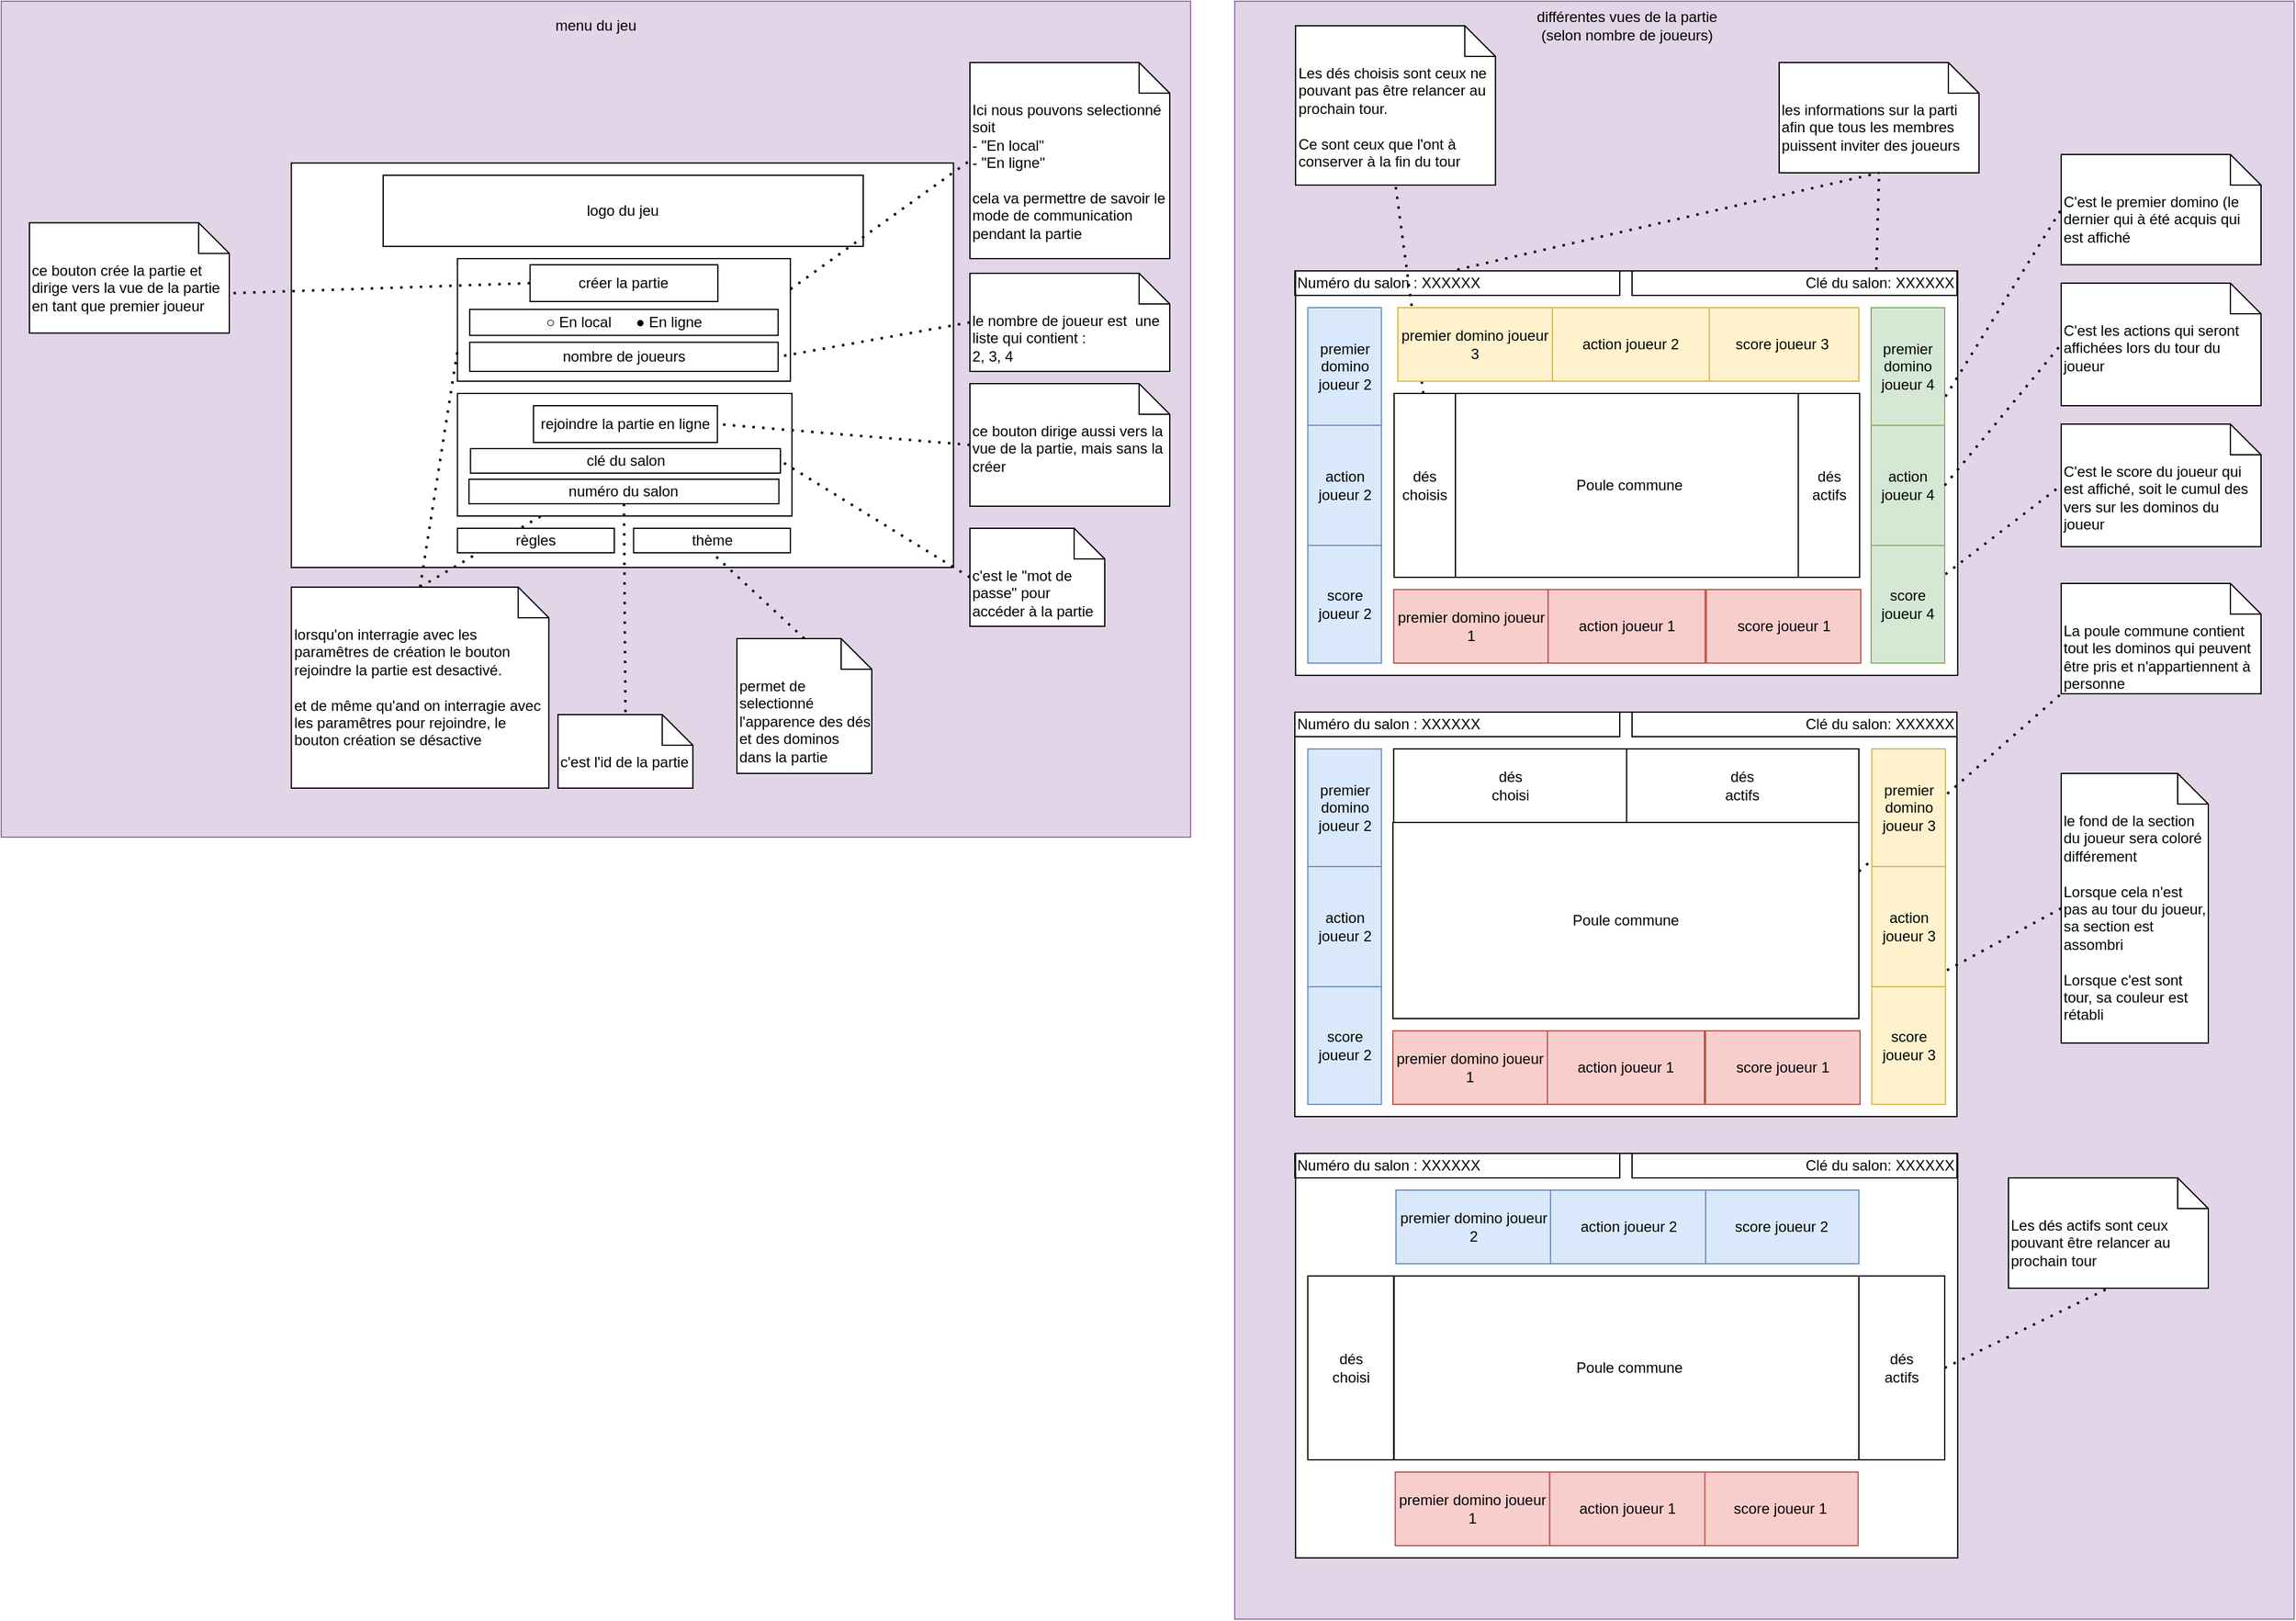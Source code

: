 <mxfile version="21.4.0" type="device" pages="2">
  <diagram name="Maquette Vue" id="3M1TjJazwjPzEaw1W7R8">
    <mxGraphModel dx="2261" dy="759" grid="1" gridSize="10" guides="1" tooltips="1" connect="1" arrows="1" fold="1" page="1" pageScale="1" pageWidth="827" pageHeight="1169" math="0" shadow="0">
      <root>
        <mxCell id="0" />
        <mxCell id="1" parent="0" />
        <mxCell id="v5ZEcVacr4wvUuhDVwqR-45" value="" style="rounded=0;whiteSpace=wrap;html=1;fillColor=#e1d5e7;strokeColor=#9673a6;" parent="1" vertex="1">
          <mxGeometry x="-200" y="20" width="970" height="682" as="geometry" />
        </mxCell>
        <mxCell id="v5ZEcVacr4wvUuhDVwqR-35" value="" style="rounded=0;whiteSpace=wrap;html=1;fillColor=#e1d5e7;strokeColor=#9673a6;" parent="1" vertex="1">
          <mxGeometry x="805.94" y="20" width="864.06" height="1320" as="geometry" />
        </mxCell>
        <mxCell id="v5ZEcVacr4wvUuhDVwqR-3" value="" style="rounded=0;whiteSpace=wrap;html=1;" parent="1" vertex="1">
          <mxGeometry x="36.62" y="152" width="540" height="330" as="geometry" />
        </mxCell>
        <mxCell id="v5ZEcVacr4wvUuhDVwqR-8" value="" style="rounded=0;whiteSpace=wrap;html=1;" parent="1" vertex="1">
          <mxGeometry x="855.62" y="240" width="540" height="330" as="geometry" />
        </mxCell>
        <mxCell id="v5ZEcVacr4wvUuhDVwqR-13" value="Poule commune" style="rounded=0;whiteSpace=wrap;html=1;" parent="1" vertex="1">
          <mxGeometry x="985.94" y="340" width="284.06" height="150" as="geometry" />
        </mxCell>
        <mxCell id="v5ZEcVacr4wvUuhDVwqR-14" value="" style="rounded=0;whiteSpace=wrap;html=1;" parent="1" vertex="1">
          <mxGeometry x="855" y="600" width="540" height="330" as="geometry" />
        </mxCell>
        <mxCell id="v5ZEcVacr4wvUuhDVwqR-19" value="Poule commune" style="rounded=0;whiteSpace=wrap;html=1;" parent="1" vertex="1">
          <mxGeometry x="935" y="690" width="380" height="160" as="geometry" />
        </mxCell>
        <mxCell id="v5ZEcVacr4wvUuhDVwqR-20" value="" style="rounded=0;whiteSpace=wrap;html=1;" parent="1" vertex="1">
          <mxGeometry x="855.62" y="960" width="540" height="330" as="geometry" />
        </mxCell>
        <mxCell id="v5ZEcVacr4wvUuhDVwqR-24" value="Poule commune" style="rounded=0;whiteSpace=wrap;html=1;" parent="1" vertex="1">
          <mxGeometry x="935.94" y="1060" width="384.06" height="150" as="geometry" />
        </mxCell>
        <mxCell id="v5ZEcVacr4wvUuhDVwqR-26" value="logo du jeu" style="rounded=0;whiteSpace=wrap;html=1;" parent="1" vertex="1">
          <mxGeometry x="111.48" y="162" width="391.52" height="58" as="geometry" />
        </mxCell>
        <mxCell id="v5ZEcVacr4wvUuhDVwqR-44" value="différentes vues de la partie&lt;br&gt;(selon nombre de joueurs)" style="text;html=1;strokeColor=none;fillColor=none;align=center;verticalAlign=middle;whiteSpace=wrap;rounded=0;" parent="1" vertex="1">
          <mxGeometry x="925.62" y="20" width="400" height="40" as="geometry" />
        </mxCell>
        <mxCell id="v5ZEcVacr4wvUuhDVwqR-47" value="menu du jeu" style="text;html=1;strokeColor=none;fillColor=none;align=center;verticalAlign=middle;whiteSpace=wrap;rounded=0;" parent="1" vertex="1">
          <mxGeometry x="-200" y="20" width="970" height="40" as="geometry" />
        </mxCell>
        <mxCell id="pdLSeoJ-_JyIxWy87kaF-15" value="le fond de la section du joueur sera coloré différement&lt;br&gt;&lt;br&gt;Lorsque cela n&#39;est pas au tour du joueur, sa section est assombri&lt;br&gt;&lt;br&gt;Lorsque c&#39;est sont tour, sa couleur est rétabli" style="shape=note2;boundedLbl=1;whiteSpace=wrap;html=1;size=25;verticalAlign=top;align=left;" parent="1" vertex="1">
          <mxGeometry x="1480" y="650" width="120" height="220" as="geometry" />
        </mxCell>
        <mxCell id="pdLSeoJ-_JyIxWy87kaF-16" value="" style="endArrow=none;dashed=1;html=1;dashPattern=1 3;strokeWidth=2;rounded=0;exitX=0;exitY=0.5;exitDx=0;exitDy=0;exitPerimeter=0;entryX=1;entryY=0.25;entryDx=0;entryDy=0;" parent="1" source="pdLSeoJ-_JyIxWy87kaF-15" edge="1">
          <mxGeometry width="50" height="50" relative="1" as="geometry">
            <mxPoint x="1235" y="205" as="sourcePoint" />
            <mxPoint x="1385.62" y="811.25" as="targetPoint" />
          </mxGeometry>
        </mxCell>
        <mxCell id="pdLSeoJ-_JyIxWy87kaF-22" value="dés&lt;br&gt;actifs" style="rounded=0;whiteSpace=wrap;html=1;" parent="1" vertex="1">
          <mxGeometry x="1315" y="1060" width="70" height="150" as="geometry" />
        </mxCell>
        <mxCell id="pdLSeoJ-_JyIxWy87kaF-23" value="dés&lt;br&gt;choisi" style="rounded=0;whiteSpace=wrap;html=1;" parent="1" vertex="1">
          <mxGeometry x="865.62" y="1060" width="70" height="150" as="geometry" />
        </mxCell>
        <mxCell id="pdLSeoJ-_JyIxWy87kaF-24" value="dés&lt;br&gt;actifs" style="rounded=0;whiteSpace=wrap;html=1;" parent="1" vertex="1">
          <mxGeometry x="1125" y="630" width="190" height="60" as="geometry" />
        </mxCell>
        <mxCell id="pdLSeoJ-_JyIxWy87kaF-25" value="dés&lt;br&gt;choisi" style="rounded=0;whiteSpace=wrap;html=1;" parent="1" vertex="1">
          <mxGeometry x="935.62" y="630" width="190" height="60" as="geometry" />
        </mxCell>
        <mxCell id="pdLSeoJ-_JyIxWy87kaF-28" value="dés&lt;br&gt;choisis" style="rounded=0;whiteSpace=wrap;html=1;" parent="1" vertex="1">
          <mxGeometry x="935.94" y="340" width="50" height="150" as="geometry" />
        </mxCell>
        <mxCell id="pdLSeoJ-_JyIxWy87kaF-31" value="dés&lt;br&gt;actifs" style="rounded=0;whiteSpace=wrap;html=1;" parent="1" vertex="1">
          <mxGeometry x="1265.62" y="340" width="50" height="150" as="geometry" />
        </mxCell>
        <mxCell id="pdLSeoJ-_JyIxWy87kaF-36" value="Les dés choisis sont ceux ne pouvant pas être relancer au prochain tour.&lt;br&gt;&lt;br&gt;Ce sont ceux que l&#39;ont à conserver à la fin du tour" style="shape=note2;boundedLbl=1;whiteSpace=wrap;html=1;size=25;verticalAlign=top;align=left;" parent="1" vertex="1">
          <mxGeometry x="855.62" y="40" width="163" height="130" as="geometry" />
        </mxCell>
        <mxCell id="pdLSeoJ-_JyIxWy87kaF-40" value="Les dés actifs sont ceux pouvant être relancer au prochain tour" style="shape=note2;boundedLbl=1;whiteSpace=wrap;html=1;size=25;verticalAlign=top;align=left;" parent="1" vertex="1">
          <mxGeometry x="1437" y="980" width="163" height="90" as="geometry" />
        </mxCell>
        <mxCell id="pdLSeoJ-_JyIxWy87kaF-42" value="C&#39;est le premier domino (le dernier qui à été acquis qui est affiché" style="shape=note2;boundedLbl=1;whiteSpace=wrap;html=1;size=25;verticalAlign=top;align=left;" parent="1" vertex="1">
          <mxGeometry x="1480" y="145" width="163" height="90" as="geometry" />
        </mxCell>
        <mxCell id="pdLSeoJ-_JyIxWy87kaF-43" value="" style="endArrow=none;dashed=1;html=1;dashPattern=1 3;strokeWidth=2;rounded=0;entryX=0;entryY=0.5;entryDx=0;entryDy=0;entryPerimeter=0;exitX=1;exitY=0.5;exitDx=0;exitDy=0;" parent="1" target="pdLSeoJ-_JyIxWy87kaF-42" edge="1">
          <mxGeometry width="50" height="50" relative="1" as="geometry">
            <mxPoint x="1385.62" y="342.5" as="sourcePoint" />
            <mxPoint x="1511.25" y="240" as="targetPoint" />
          </mxGeometry>
        </mxCell>
        <mxCell id="pdLSeoJ-_JyIxWy87kaF-44" value="La poule commune contient tout les dominos qui peuvent être pris et n&#39;appartiennent à personne" style="shape=note2;boundedLbl=1;whiteSpace=wrap;html=1;size=25;verticalAlign=top;align=left;" parent="1" vertex="1">
          <mxGeometry x="1480" y="495" width="163" height="90" as="geometry" />
        </mxCell>
        <mxCell id="pdLSeoJ-_JyIxWy87kaF-46" value="Ici nous pouvons selectionné soit&amp;nbsp;&lt;br&gt;- &quot;En local&quot;&lt;br&gt;- &quot;En ligne&quot;&lt;br&gt;&lt;br&gt;cela va permettre de savoir le mode de communication pendant la partie" style="shape=note2;boundedLbl=1;whiteSpace=wrap;html=1;size=25;verticalAlign=top;align=left;" parent="1" vertex="1">
          <mxGeometry x="590" y="70" width="163" height="160" as="geometry" />
        </mxCell>
        <mxCell id="GEZhoIakjSCVFqgkyEvL-1" value="le nombre de joueur est&amp;nbsp; une liste qui contient :&lt;br&gt;2, 3, 4" style="shape=note2;boundedLbl=1;whiteSpace=wrap;html=1;size=25;verticalAlign=top;align=left;" parent="1" vertex="1">
          <mxGeometry x="590" y="242" width="163" height="80" as="geometry" />
        </mxCell>
        <mxCell id="GEZhoIakjSCVFqgkyEvL-8" value="c&#39;est l&#39;id de la partie" style="shape=note2;boundedLbl=1;whiteSpace=wrap;html=1;size=25;verticalAlign=top;align=left;" parent="1" vertex="1">
          <mxGeometry x="254.1" y="602" width="110" height="60" as="geometry" />
        </mxCell>
        <mxCell id="GEZhoIakjSCVFqgkyEvL-19" value="c&#39;est le &quot;mot de passe&quot; pour accéder à la partie" style="shape=note2;boundedLbl=1;whiteSpace=wrap;html=1;size=25;verticalAlign=top;align=left;" parent="1" vertex="1">
          <mxGeometry x="590" y="450" width="110" height="80" as="geometry" />
        </mxCell>
        <mxCell id="GEZhoIakjSCVFqgkyEvL-23" value="&lt;div&gt;lorsqu&#39;on interragie avec les paramêtres de création le bouton rejoindre la partie est desactivé.&lt;/div&gt;&lt;div&gt;&lt;br&gt;&lt;/div&gt;&lt;div&gt;et de même qu&#39;and on interragie avec les paramêtres pour rejoindre, le bouton création se désactive&lt;br&gt;&lt;/div&gt;" style="shape=note2;boundedLbl=1;whiteSpace=wrap;html=1;size=25;verticalAlign=top;align=left;" parent="1" vertex="1">
          <mxGeometry x="36.62" y="498" width="210" height="164" as="geometry" />
        </mxCell>
        <mxCell id="GEZhoIakjSCVFqgkyEvL-28" value="ce bouton crée la partie et dirige vers la vue de la partie en tant que premier joueur" style="shape=note2;boundedLbl=1;whiteSpace=wrap;html=1;size=25;verticalAlign=top;align=left;" parent="1" vertex="1">
          <mxGeometry x="-177.0" y="200.75" width="163" height="90" as="geometry" />
        </mxCell>
        <mxCell id="GEZhoIakjSCVFqgkyEvL-29" value="ce bouton dirige aussi vers la vue de la partie, mais sans la créer" style="shape=note2;boundedLbl=1;whiteSpace=wrap;html=1;size=25;verticalAlign=top;align=left;" parent="1" vertex="1">
          <mxGeometry x="590" y="332" width="163" height="100" as="geometry" />
        </mxCell>
        <mxCell id="GEZhoIakjSCVFqgkyEvL-33" value="Numéro du salon : XXXXXX" style="text;html=1;strokeColor=default;fillColor=none;align=left;verticalAlign=middle;whiteSpace=wrap;rounded=0;perimeterSpacing=1;" parent="1" vertex="1">
          <mxGeometry x="855" y="960" width="265" height="20" as="geometry" />
        </mxCell>
        <mxCell id="GEZhoIakjSCVFqgkyEvL-40" value="score joueur 1" style="rounded=0;whiteSpace=wrap;html=1;fillColor=#f8cecc;strokeColor=#b85450;" parent="1" vertex="1">
          <mxGeometry x="1189.94" y="860" width="126" height="60" as="geometry" />
        </mxCell>
        <mxCell id="GEZhoIakjSCVFqgkyEvL-41" value="premier domino joueur 1" style="rounded=0;whiteSpace=wrap;html=1;fillColor=#f8cecc;strokeColor=#b85450;" parent="1" vertex="1">
          <mxGeometry x="935" y="860" width="126" height="60" as="geometry" />
        </mxCell>
        <mxCell id="GEZhoIakjSCVFqgkyEvL-47" value="premier domino joueur 2" style="rounded=0;whiteSpace=wrap;html=1;fillColor=#dae8fc;strokeColor=#6c8ebf;" parent="1" vertex="1">
          <mxGeometry x="865.62" y="630" width="60" height="96" as="geometry" />
        </mxCell>
        <mxCell id="GEZhoIakjSCVFqgkyEvL-48" value="score joueur 2" style="rounded=0;whiteSpace=wrap;html=1;fillColor=#dae8fc;strokeColor=#6c8ebf;" parent="1" vertex="1">
          <mxGeometry x="865.62" y="824" width="60" height="96" as="geometry" />
        </mxCell>
        <mxCell id="GEZhoIakjSCVFqgkyEvL-65" value="Clé du salon: XXXXXX" style="text;html=1;strokeColor=default;fillColor=none;align=right;verticalAlign=middle;whiteSpace=wrap;rounded=0;perimeterSpacing=1;" parent="1" vertex="1">
          <mxGeometry x="1130" y="960" width="265" height="20" as="geometry" />
        </mxCell>
        <mxCell id="GEZhoIakjSCVFqgkyEvL-66" value="Numéro du salon : XXXXXX" style="text;html=1;strokeColor=default;fillColor=none;align=left;verticalAlign=middle;whiteSpace=wrap;rounded=0;perimeterSpacing=1;" parent="1" vertex="1">
          <mxGeometry x="855" y="600" width="265" height="20" as="geometry" />
        </mxCell>
        <mxCell id="GEZhoIakjSCVFqgkyEvL-67" value="Clé du salon: XXXXXX" style="text;html=1;strokeColor=default;fillColor=none;align=right;verticalAlign=middle;whiteSpace=wrap;rounded=0;perimeterSpacing=1;" parent="1" vertex="1">
          <mxGeometry x="1130" y="600" width="265" height="20" as="geometry" />
        </mxCell>
        <mxCell id="GEZhoIakjSCVFqgkyEvL-68" value="Numéro du salon : XXXXXX" style="text;html=1;strokeColor=default;fillColor=none;align=left;verticalAlign=middle;whiteSpace=wrap;rounded=0;perimeterSpacing=1;" parent="1" vertex="1">
          <mxGeometry x="855" y="240" width="265" height="20" as="geometry" />
        </mxCell>
        <mxCell id="GEZhoIakjSCVFqgkyEvL-69" value="Clé du salon: XXXXXX" style="text;html=1;strokeColor=default;fillColor=none;align=right;verticalAlign=middle;whiteSpace=wrap;rounded=0;perimeterSpacing=1;" parent="1" vertex="1">
          <mxGeometry x="1130" y="240" width="265" height="20" as="geometry" />
        </mxCell>
        <mxCell id="GEZhoIakjSCVFqgkyEvL-70" value="C&#39;est le score du joueur qui est affiché, soit le cumul des vers sur les dominos du joueur" style="shape=note2;boundedLbl=1;whiteSpace=wrap;html=1;size=25;verticalAlign=top;align=left;" parent="1" vertex="1">
          <mxGeometry x="1480" y="365" width="163" height="100" as="geometry" />
        </mxCell>
        <mxCell id="GEZhoIakjSCVFqgkyEvL-71" value="" style="endArrow=none;dashed=1;html=1;dashPattern=1 3;strokeWidth=2;rounded=0;exitX=1;exitY=0.5;exitDx=0;exitDy=0;entryX=0;entryY=0.5;entryDx=0;entryDy=0;entryPerimeter=0;" parent="1" target="GEZhoIakjSCVFqgkyEvL-70" edge="1">
          <mxGeometry width="50" height="50" relative="1" as="geometry">
            <mxPoint x="1385.62" y="487.5" as="sourcePoint" />
            <mxPoint x="1230" y="320" as="targetPoint" />
          </mxGeometry>
        </mxCell>
        <mxCell id="pdLSeoJ-_JyIxWy87kaF-45" value="" style="endArrow=none;dashed=1;html=1;dashPattern=1 3;strokeWidth=2;rounded=0;entryX=0;entryY=1;entryDx=0;entryDy=0;entryPerimeter=0;exitX=1;exitY=0.25;exitDx=0;exitDy=0;" parent="1" source="v5ZEcVacr4wvUuhDVwqR-19" target="pdLSeoJ-_JyIxWy87kaF-44" edge="1">
          <mxGeometry width="50" height="50" relative="1" as="geometry">
            <mxPoint x="1398" y="415" as="sourcePoint" />
            <mxPoint x="1490" y="415" as="targetPoint" />
          </mxGeometry>
        </mxCell>
        <mxCell id="GEZhoIakjSCVFqgkyEvL-72" value="" style="endArrow=none;dashed=1;html=1;dashPattern=1 3;strokeWidth=2;rounded=0;exitX=1;exitY=0.5;exitDx=0;exitDy=0;entryX=0.5;entryY=1;entryDx=0;entryDy=0;entryPerimeter=0;" parent="1" source="pdLSeoJ-_JyIxWy87kaF-22" target="pdLSeoJ-_JyIxWy87kaF-40" edge="1">
          <mxGeometry width="50" height="50" relative="1" as="geometry">
            <mxPoint x="1517.7" y="1240" as="sourcePoint" />
            <mxPoint x="1488.7" y="1110" as="targetPoint" />
          </mxGeometry>
        </mxCell>
        <mxCell id="GEZhoIakjSCVFqgkyEvL-73" value="" style="endArrow=none;dashed=1;html=1;dashPattern=1 3;strokeWidth=2;rounded=0;exitX=0.5;exitY=0;exitDx=0;exitDy=0;entryX=0.5;entryY=1;entryDx=0;entryDy=0;entryPerimeter=0;" parent="1" target="pdLSeoJ-_JyIxWy87kaF-36" edge="1">
          <mxGeometry width="50" height="50" relative="1" as="geometry">
            <mxPoint x="959.82" y="340" as="sourcePoint" />
            <mxPoint x="935.82" y="210" as="targetPoint" />
          </mxGeometry>
        </mxCell>
        <mxCell id="GEZhoIakjSCVFqgkyEvL-74" value="les informations sur la parti afin que tous les membres puissent inviter des joueurs" style="shape=note2;boundedLbl=1;whiteSpace=wrap;html=1;size=25;verticalAlign=top;align=left;" parent="1" vertex="1">
          <mxGeometry x="1250" y="70" width="163" height="90" as="geometry" />
        </mxCell>
        <mxCell id="GEZhoIakjSCVFqgkyEvL-75" value="" style="endArrow=none;dashed=1;html=1;dashPattern=1 3;strokeWidth=2;rounded=0;exitX=0.5;exitY=0;exitDx=0;exitDy=0;entryX=0.5;entryY=1;entryDx=0;entryDy=0;entryPerimeter=0;" parent="1" source="GEZhoIakjSCVFqgkyEvL-68" target="GEZhoIakjSCVFqgkyEvL-74" edge="1">
          <mxGeometry width="50" height="50" relative="1" as="geometry">
            <mxPoint x="1170" y="300" as="sourcePoint" />
            <mxPoint x="1220" y="250" as="targetPoint" />
          </mxGeometry>
        </mxCell>
        <mxCell id="GEZhoIakjSCVFqgkyEvL-76" value="" style="endArrow=none;dashed=1;html=1;dashPattern=1 3;strokeWidth=2;rounded=0;exitX=0.75;exitY=0;exitDx=0;exitDy=0;entryX=0.5;entryY=1;entryDx=0;entryDy=0;entryPerimeter=0;" parent="1" source="GEZhoIakjSCVFqgkyEvL-69" target="GEZhoIakjSCVFqgkyEvL-74" edge="1">
          <mxGeometry width="50" height="50" relative="1" as="geometry">
            <mxPoint x="998" y="250" as="sourcePoint" />
            <mxPoint x="1122" y="180" as="targetPoint" />
          </mxGeometry>
        </mxCell>
        <mxCell id="zNBf-Oi2fR06n1UITZC3-2" value="" style="rounded=0;whiteSpace=wrap;html=1;hachureGap=4;fontFamily=Architects Daughter;fontSource=https%3A%2F%2Ffonts.googleapis.com%2Fcss%3Ffamily%3DArchitects%2BDaughter;fontSize=20;" parent="1" vertex="1">
          <mxGeometry x="172.1" y="230" width="271.52" height="100" as="geometry" />
        </mxCell>
        <mxCell id="v5ZEcVacr4wvUuhDVwqR-27" value="créer la partie" style="rounded=0;whiteSpace=wrap;html=1;" parent="1" vertex="1">
          <mxGeometry x="231.29" y="235" width="153.14" height="30" as="geometry" />
        </mxCell>
        <mxCell id="pdLSeoJ-_JyIxWy87kaF-5" value="○ En local&amp;nbsp;&amp;nbsp;&amp;nbsp;&amp;nbsp;&amp;nbsp; ● En ligne" style="rounded=0;whiteSpace=wrap;html=1;" parent="1" vertex="1">
          <mxGeometry x="182.1" y="271.38" width="251.52" height="21.25" as="geometry" />
        </mxCell>
        <mxCell id="GEZhoIakjSCVFqgkyEvL-9" value="nombre de joueurs" style="rounded=0;whiteSpace=wrap;html=1;" parent="1" vertex="1">
          <mxGeometry x="182.1" y="298.25" width="251.52" height="23.75" as="geometry" />
        </mxCell>
        <mxCell id="zNBf-Oi2fR06n1UITZC3-3" value="" style="rounded=0;whiteSpace=wrap;html=1;hachureGap=4;fontFamily=Architects Daughter;fontSource=https%3A%2F%2Ffonts.googleapis.com%2Fcss%3Ffamily%3DArchitects%2BDaughter;fontSize=20;" parent="1" vertex="1">
          <mxGeometry x="172.1" y="340" width="272.76" height="100" as="geometry" />
        </mxCell>
        <mxCell id="GEZhoIakjSCVFqgkyEvL-15" value="rejoindre la partie en ligne" style="rounded=0;whiteSpace=wrap;html=1;" parent="1" vertex="1">
          <mxGeometry x="234.1" y="350" width="150" height="30" as="geometry" />
        </mxCell>
        <mxCell id="GEZhoIakjSCVFqgkyEvL-16" value="numéro du salon" style="rounded=0;whiteSpace=wrap;html=1;" parent="1" vertex="1">
          <mxGeometry x="181.48" y="410" width="252.76" height="20" as="geometry" />
        </mxCell>
        <mxCell id="GEZhoIakjSCVFqgkyEvL-17" value="clé du salon" style="rounded=0;whiteSpace=wrap;html=1;" parent="1" vertex="1">
          <mxGeometry x="182.72" y="385" width="252.76" height="20" as="geometry" />
        </mxCell>
        <mxCell id="zNBf-Oi2fR06n1UITZC3-5" value="action joueur 2" style="rounded=0;whiteSpace=wrap;html=1;fillColor=#dae8fc;strokeColor=#6c8ebf;" parent="1" vertex="1">
          <mxGeometry x="865.62" y="726" width="60" height="98" as="geometry" />
        </mxCell>
        <mxCell id="zNBf-Oi2fR06n1UITZC3-6" value="action joueur 1" style="rounded=0;whiteSpace=wrap;html=1;fillColor=#f8cecc;strokeColor=#b85450;" parent="1" vertex="1">
          <mxGeometry x="1061" y="860" width="128" height="60" as="geometry" />
        </mxCell>
        <mxCell id="zNBf-Oi2fR06n1UITZC3-7" value="score joueur 2" style="rounded=0;whiteSpace=wrap;html=1;fillColor=#dae8fc;strokeColor=#6c8ebf;" parent="1" vertex="1">
          <mxGeometry x="1189" y="990" width="126" height="60" as="geometry" />
        </mxCell>
        <mxCell id="zNBf-Oi2fR06n1UITZC3-8" value="premier domino joueur 2" style="rounded=0;whiteSpace=wrap;html=1;fillColor=#dae8fc;strokeColor=#6c8ebf;" parent="1" vertex="1">
          <mxGeometry x="937.5" y="990" width="126" height="60" as="geometry" />
        </mxCell>
        <mxCell id="zNBf-Oi2fR06n1UITZC3-9" value="action joueur 2" style="rounded=0;whiteSpace=wrap;html=1;fillColor=#dae8fc;strokeColor=#6c8ebf;" parent="1" vertex="1">
          <mxGeometry x="1063.5" y="990" width="126.5" height="60" as="geometry" />
        </mxCell>
        <mxCell id="zNBf-Oi2fR06n1UITZC3-13" value="score joueur 1" style="rounded=0;whiteSpace=wrap;html=1;fillColor=#f8cecc;strokeColor=#b85450;" parent="1" vertex="1">
          <mxGeometry x="1188.37" y="1220" width="126" height="60" as="geometry" />
        </mxCell>
        <mxCell id="zNBf-Oi2fR06n1UITZC3-14" value="premier domino joueur 1" style="rounded=0;whiteSpace=wrap;html=1;fillColor=#f8cecc;strokeColor=#b85450;" parent="1" vertex="1">
          <mxGeometry x="936.87" y="1220" width="126" height="60" as="geometry" />
        </mxCell>
        <mxCell id="zNBf-Oi2fR06n1UITZC3-15" value="action joueur 1" style="rounded=0;whiteSpace=wrap;html=1;fillColor=#f8cecc;strokeColor=#b85450;" parent="1" vertex="1">
          <mxGeometry x="1062.87" y="1220" width="126.5" height="60" as="geometry" />
        </mxCell>
        <mxCell id="zNBf-Oi2fR06n1UITZC3-16" value="score joueur 1" style="rounded=0;whiteSpace=wrap;html=1;fillColor=#f8cecc;strokeColor=#b85450;" parent="1" vertex="1">
          <mxGeometry x="1190.56" y="500" width="126" height="60" as="geometry" />
        </mxCell>
        <mxCell id="zNBf-Oi2fR06n1UITZC3-17" value="premier domino joueur 1" style="rounded=0;whiteSpace=wrap;html=1;fillColor=#f8cecc;strokeColor=#b85450;" parent="1" vertex="1">
          <mxGeometry x="935.62" y="500" width="126" height="60" as="geometry" />
        </mxCell>
        <mxCell id="zNBf-Oi2fR06n1UITZC3-18" value="action joueur 1" style="rounded=0;whiteSpace=wrap;html=1;fillColor=#f8cecc;strokeColor=#b85450;" parent="1" vertex="1">
          <mxGeometry x="1061.62" y="500" width="128" height="60" as="geometry" />
        </mxCell>
        <mxCell id="zNBf-Oi2fR06n1UITZC3-19" value="score joueur 3" style="rounded=0;whiteSpace=wrap;html=1;fillColor=#fff2cc;strokeColor=#d6b656;" parent="1" vertex="1">
          <mxGeometry x="1190" y="270" width="125" height="60" as="geometry" />
        </mxCell>
        <mxCell id="zNBf-Oi2fR06n1UITZC3-20" value="premier domino joueur 3" style="rounded=0;whiteSpace=wrap;html=1;fillColor=#fff2cc;strokeColor=#d6b656;" parent="1" vertex="1">
          <mxGeometry x="939.06" y="270" width="126" height="60" as="geometry" />
        </mxCell>
        <mxCell id="zNBf-Oi2fR06n1UITZC3-21" value="action joueur 2" style="rounded=0;whiteSpace=wrap;html=1;fillColor=#fff2cc;strokeColor=#d6b656;" parent="1" vertex="1">
          <mxGeometry x="1065.06" y="270" width="128" height="60" as="geometry" />
        </mxCell>
        <mxCell id="zNBf-Oi2fR06n1UITZC3-22" value="premier domino joueur 3" style="rounded=0;whiteSpace=wrap;html=1;fillColor=#fff2cc;strokeColor=#d6b656;" parent="1" vertex="1">
          <mxGeometry x="1325.62" y="630" width="60" height="96" as="geometry" />
        </mxCell>
        <mxCell id="zNBf-Oi2fR06n1UITZC3-23" value="score joueur 3" style="rounded=0;whiteSpace=wrap;html=1;fillColor=#fff2cc;strokeColor=#d6b656;" parent="1" vertex="1">
          <mxGeometry x="1325.62" y="824" width="60" height="96" as="geometry" />
        </mxCell>
        <mxCell id="zNBf-Oi2fR06n1UITZC3-24" value="action joueur 3" style="rounded=0;whiteSpace=wrap;html=1;fillColor=#fff2cc;strokeColor=#d6b656;" parent="1" vertex="1">
          <mxGeometry x="1325.62" y="726" width="60" height="98" as="geometry" />
        </mxCell>
        <mxCell id="zNBf-Oi2fR06n1UITZC3-25" value="premier domino joueur 4" style="rounded=0;whiteSpace=wrap;html=1;fillColor=#d5e8d4;strokeColor=#82b366;" parent="1" vertex="1">
          <mxGeometry x="1325" y="270" width="60" height="96" as="geometry" />
        </mxCell>
        <mxCell id="zNBf-Oi2fR06n1UITZC3-26" value="score joueur 4" style="rounded=0;whiteSpace=wrap;html=1;fillColor=#d5e8d4;strokeColor=#82b366;" parent="1" vertex="1">
          <mxGeometry x="1325" y="464" width="60" height="96" as="geometry" />
        </mxCell>
        <mxCell id="zNBf-Oi2fR06n1UITZC3-27" value="action joueur 4" style="rounded=0;whiteSpace=wrap;html=1;fillColor=#d5e8d4;strokeColor=#82b366;" parent="1" vertex="1">
          <mxGeometry x="1325" y="366" width="60" height="98" as="geometry" />
        </mxCell>
        <mxCell id="zNBf-Oi2fR06n1UITZC3-28" value="premier domino joueur 2" style="rounded=0;whiteSpace=wrap;html=1;fillColor=#dae8fc;strokeColor=#6c8ebf;" parent="1" vertex="1">
          <mxGeometry x="865.62" y="270" width="60" height="96" as="geometry" />
        </mxCell>
        <mxCell id="zNBf-Oi2fR06n1UITZC3-29" value="score joueur 2" style="rounded=0;whiteSpace=wrap;html=1;fillColor=#dae8fc;strokeColor=#6c8ebf;" parent="1" vertex="1">
          <mxGeometry x="865.62" y="464" width="60" height="96" as="geometry" />
        </mxCell>
        <mxCell id="zNBf-Oi2fR06n1UITZC3-30" value="action joueur 2" style="rounded=0;whiteSpace=wrap;html=1;fillColor=#dae8fc;strokeColor=#6c8ebf;" parent="1" vertex="1">
          <mxGeometry x="865.62" y="366" width="60" height="98" as="geometry" />
        </mxCell>
        <mxCell id="zNBf-Oi2fR06n1UITZC3-32" value="" style="endArrow=none;dashed=1;html=1;dashPattern=1 3;strokeWidth=2;rounded=0;hachureGap=4;fontFamily=Architects Daughter;fontSource=https%3A%2F%2Ffonts.googleapis.com%2Fcss%3Ffamily%3DArchitects%2BDaughter;fontSize=20;fontColor=default;exitX=0;exitY=0.5;exitDx=0;exitDy=0;entryX=0;entryY=0;entryDx=163;entryDy=57.5;entryPerimeter=0;" parent="1" source="v5ZEcVacr4wvUuhDVwqR-27" target="GEZhoIakjSCVFqgkyEvL-28" edge="1">
          <mxGeometry width="50" height="50" relative="1" as="geometry">
            <mxPoint x="-287" y="262" as="sourcePoint" />
            <mxPoint x="-237" y="212" as="targetPoint" />
          </mxGeometry>
        </mxCell>
        <mxCell id="zNBf-Oi2fR06n1UITZC3-33" value="" style="endArrow=none;dashed=1;html=1;dashPattern=1 3;strokeWidth=2;rounded=0;hachureGap=4;fontFamily=Architects Daughter;fontSource=https%3A%2F%2Ffonts.googleapis.com%2Fcss%3Ffamily%3DArchitects%2BDaughter;fontSize=20;fontColor=default;exitX=0;exitY=0.5;exitDx=0;exitDy=0;exitPerimeter=0;entryX=1;entryY=0.5;entryDx=0;entryDy=0;" parent="1" source="GEZhoIakjSCVFqgkyEvL-29" target="GEZhoIakjSCVFqgkyEvL-15" edge="1">
          <mxGeometry width="50" height="50" relative="1" as="geometry">
            <mxPoint x="-287" y="262" as="sourcePoint" />
            <mxPoint x="-237" y="222" as="targetPoint" />
          </mxGeometry>
        </mxCell>
        <mxCell id="zNBf-Oi2fR06n1UITZC3-34" value="" style="endArrow=none;dashed=1;html=1;dashPattern=1 3;strokeWidth=2;rounded=0;hachureGap=4;fontFamily=Architects Daughter;fontSource=https%3A%2F%2Ffonts.googleapis.com%2Fcss%3Ffamily%3DArchitects%2BDaughter;fontSize=20;fontColor=default;exitX=0;exitY=0.5;exitDx=0;exitDy=0;exitPerimeter=0;entryX=1;entryY=0.5;entryDx=0;entryDy=0;" parent="1" source="GEZhoIakjSCVFqgkyEvL-19" target="GEZhoIakjSCVFqgkyEvL-17" edge="1">
          <mxGeometry width="50" height="50" relative="1" as="geometry">
            <mxPoint x="-120.5" y="552" as="sourcePoint" />
            <mxPoint x="-70.5" y="512" as="targetPoint" />
          </mxGeometry>
        </mxCell>
        <mxCell id="zNBf-Oi2fR06n1UITZC3-35" value="" style="endArrow=none;dashed=1;html=1;dashPattern=1 3;strokeWidth=2;rounded=0;hachureGap=4;fontFamily=Architects Daughter;fontSource=https%3A%2F%2Ffonts.googleapis.com%2Fcss%3Ffamily%3DArchitects%2BDaughter;fontSize=20;fontColor=default;exitX=0.5;exitY=1;exitDx=0;exitDy=0;entryX=0.5;entryY=0;entryDx=0;entryDy=0;entryPerimeter=0;" parent="1" source="GEZhoIakjSCVFqgkyEvL-16" target="GEZhoIakjSCVFqgkyEvL-8" edge="1">
          <mxGeometry width="50" height="50" relative="1" as="geometry">
            <mxPoint x="-287" y="262" as="sourcePoint" />
            <mxPoint x="-237" y="222" as="targetPoint" />
          </mxGeometry>
        </mxCell>
        <mxCell id="zNBf-Oi2fR06n1UITZC3-36" value="" style="endArrow=none;dashed=1;html=1;dashPattern=1 3;strokeWidth=2;rounded=0;hachureGap=4;fontFamily=Architects Daughter;fontSource=https%3A%2F%2Ffonts.googleapis.com%2Fcss%3Ffamily%3DArchitects%2BDaughter;fontSize=20;fontColor=default;exitX=0.5;exitY=0;exitDx=0;exitDy=0;exitPerimeter=0;entryX=0;entryY=0.75;entryDx=0;entryDy=0;" parent="1" source="GEZhoIakjSCVFqgkyEvL-23" target="zNBf-Oi2fR06n1UITZC3-2" edge="1">
          <mxGeometry width="50" height="50" relative="1" as="geometry">
            <mxPoint x="-287" y="262" as="sourcePoint" />
            <mxPoint x="-237" y="222" as="targetPoint" />
          </mxGeometry>
        </mxCell>
        <mxCell id="zNBf-Oi2fR06n1UITZC3-37" value="" style="endArrow=none;dashed=1;html=1;dashPattern=1 3;strokeWidth=2;rounded=0;hachureGap=4;fontFamily=Architects Daughter;fontSource=https%3A%2F%2Ffonts.googleapis.com%2Fcss%3Ffamily%3DArchitects%2BDaughter;fontSize=20;fontColor=default;exitX=0.5;exitY=0;exitDx=0;exitDy=0;exitPerimeter=0;entryX=0.25;entryY=1;entryDx=0;entryDy=0;" parent="1" source="GEZhoIakjSCVFqgkyEvL-23" target="zNBf-Oi2fR06n1UITZC3-3" edge="1">
          <mxGeometry width="50" height="50" relative="1" as="geometry">
            <mxPoint x="-287" y="262" as="sourcePoint" />
            <mxPoint x="-237" y="222" as="targetPoint" />
          </mxGeometry>
        </mxCell>
        <mxCell id="zNBf-Oi2fR06n1UITZC3-38" value="" style="endArrow=none;dashed=1;html=1;dashPattern=1 3;strokeWidth=2;rounded=0;hachureGap=4;fontFamily=Architects Daughter;fontSource=https%3A%2F%2Ffonts.googleapis.com%2Fcss%3Ffamily%3DArchitects%2BDaughter;fontSize=20;fontColor=default;exitX=0;exitY=0.5;exitDx=0;exitDy=0;exitPerimeter=0;entryX=1;entryY=0.5;entryDx=0;entryDy=0;" parent="1" source="GEZhoIakjSCVFqgkyEvL-1" target="GEZhoIakjSCVFqgkyEvL-9" edge="1">
          <mxGeometry width="50" height="50" relative="1" as="geometry">
            <mxPoint x="-287" y="262" as="sourcePoint" />
            <mxPoint x="-237" y="222" as="targetPoint" />
          </mxGeometry>
        </mxCell>
        <mxCell id="zNBf-Oi2fR06n1UITZC3-39" value="" style="endArrow=none;dashed=1;html=1;dashPattern=1 3;strokeWidth=2;rounded=0;hachureGap=4;fontFamily=Architects Daughter;fontSource=https%3A%2F%2Ffonts.googleapis.com%2Fcss%3Ffamily%3DArchitects%2BDaughter;fontSize=20;fontColor=default;exitX=1;exitY=0.25;exitDx=0;exitDy=0;entryX=0;entryY=0.5;entryDx=0;entryDy=0;entryPerimeter=0;" parent="1" source="zNBf-Oi2fR06n1UITZC3-2" target="pdLSeoJ-_JyIxWy87kaF-46" edge="1">
          <mxGeometry width="50" height="50" relative="1" as="geometry">
            <mxPoint x="-287" y="262" as="sourcePoint" />
            <mxPoint x="-237" y="222" as="targetPoint" />
          </mxGeometry>
        </mxCell>
        <mxCell id="9jdPGaZ8rIw836KiBpKW-1" value="règles" style="rounded=0;whiteSpace=wrap;html=1;" parent="1" vertex="1">
          <mxGeometry x="172.1" y="450" width="127.9" height="20" as="geometry" />
        </mxCell>
        <mxCell id="9jdPGaZ8rIw836KiBpKW-3" value="thème" style="rounded=0;whiteSpace=wrap;html=1;" parent="1" vertex="1">
          <mxGeometry x="315.72" y="450" width="127.9" height="20" as="geometry" />
        </mxCell>
        <mxCell id="9jdPGaZ8rIw836KiBpKW-4" value="permet de selectionné l&#39;apparence des dés et des dominos dans la partie" style="shape=note2;boundedLbl=1;whiteSpace=wrap;html=1;size=25;verticalAlign=top;align=left;" parent="1" vertex="1">
          <mxGeometry x="400" y="540" width="110" height="110" as="geometry" />
        </mxCell>
        <mxCell id="9jdPGaZ8rIw836KiBpKW-5" value="" style="endArrow=none;dashed=1;html=1;dashPattern=1 3;strokeWidth=2;rounded=0;hachureGap=4;fontFamily=Architects Daughter;fontSource=https%3A%2F%2Ffonts.googleapis.com%2Fcss%3Ffamily%3DArchitects%2BDaughter;fontSize=20;fontColor=default;exitX=0.5;exitY=0;exitDx=0;exitDy=0;exitPerimeter=0;entryX=0.5;entryY=1;entryDx=0;entryDy=0;" parent="1" source="9jdPGaZ8rIw836KiBpKW-4" target="9jdPGaZ8rIw836KiBpKW-3" edge="1">
          <mxGeometry width="50" height="50" relative="1" as="geometry">
            <mxPoint x="600" y="500" as="sourcePoint" />
            <mxPoint x="445" y="405" as="targetPoint" />
          </mxGeometry>
        </mxCell>
        <mxCell id="W97KTppR8lVwlY5FCaQn-1" value="C&#39;est les actions qui seront affichées lors du tour du joueur" style="shape=note2;boundedLbl=1;whiteSpace=wrap;html=1;size=25;verticalAlign=top;align=left;" vertex="1" parent="1">
          <mxGeometry x="1480" y="250" width="163" height="100" as="geometry" />
        </mxCell>
        <mxCell id="W97KTppR8lVwlY5FCaQn-3" value="" style="endArrow=none;dashed=1;html=1;dashPattern=1 3;strokeWidth=2;rounded=0;entryX=0;entryY=0.5;entryDx=0;entryDy=0;entryPerimeter=0;exitX=1;exitY=0.5;exitDx=0;exitDy=0;" edge="1" parent="1" source="zNBf-Oi2fR06n1UITZC3-27" target="W97KTppR8lVwlY5FCaQn-1">
          <mxGeometry width="50" height="50" relative="1" as="geometry">
            <mxPoint x="1395.62" y="352.5" as="sourcePoint" />
            <mxPoint x="1490" y="200" as="targetPoint" />
          </mxGeometry>
        </mxCell>
      </root>
    </mxGraphModel>
  </diagram>
  <diagram id="dYqPAAMR3zWBAsE2nlvj" name="Graphe Scene Menu">
    <mxGraphModel dx="1000" dy="518" grid="1" gridSize="10" guides="1" tooltips="1" connect="1" arrows="1" fold="1" page="1" pageScale="1" pageWidth="850" pageHeight="1100" math="0" shadow="0">
      <root>
        <mxCell id="0" />
        <mxCell id="1" parent="0" />
        <mxCell id="QI_-QRm02qD-P2N2j4lx-9" value="Scene" style="rounded=0;whiteSpace=wrap;html=1;fontSize=12;fontFamily=Helvetica;" vertex="1" parent="1">
          <mxGeometry x="590" y="50" width="120" height="60" as="geometry" />
        </mxCell>
        <mxCell id="QI_-QRm02qD-P2N2j4lx-10" value="titre" style="rounded=0;whiteSpace=wrap;html=1;fontSize=12;fontFamily=Helvetica;" vertex="1" parent="1">
          <mxGeometry x="390" y="240" width="120" height="60" as="geometry" />
        </mxCell>
        <mxCell id="QI_-QRm02qD-P2N2j4lx-11" value="partie" style="rounded=0;whiteSpace=wrap;html=1;fontSize=12;fontFamily=Helvetica;" vertex="1" parent="1">
          <mxGeometry x="790" y="240" width="120" height="60" as="geometry" />
        </mxCell>
        <mxCell id="QI_-QRm02qD-P2N2j4lx-12" value="&lt;div&gt;creation_menu&lt;/div&gt;" style="rounded=0;whiteSpace=wrap;html=1;fontSize=12;fontFamily=Helvetica;" vertex="1" parent="1">
          <mxGeometry x="440" y="450" width="120" height="60" as="geometry" />
        </mxCell>
        <mxCell id="QI_-QRm02qD-P2N2j4lx-13" value="" style="edgeStyle=none;html=1;startArrow=sysMLPackCont;startSize=12;endArrow=none;rounded=0;exitX=0.5;exitY=1;exitDx=0;exitDy=0;entryX=0.5;entryY=0;entryDx=0;entryDy=0;fontFamily=Helvetica;" edge="1" parent="1" source="QI_-QRm02qD-P2N2j4lx-9" target="QI_-QRm02qD-P2N2j4lx-10">
          <mxGeometry width="160" relative="1" as="geometry">
            <mxPoint x="370" y="400" as="sourcePoint" />
            <mxPoint x="370" y="530" as="targetPoint" />
          </mxGeometry>
        </mxCell>
        <mxCell id="QI_-QRm02qD-P2N2j4lx-14" value="" style="edgeStyle=none;html=1;startArrow=sysMLPackCont;startSize=12;endArrow=none;rounded=0;entryX=0.5;entryY=0;entryDx=0;entryDy=0;exitX=0.5;exitY=1;exitDx=0;exitDy=0;fontFamily=Helvetica;" edge="1" parent="1" source="QI_-QRm02qD-P2N2j4lx-9" target="QI_-QRm02qD-P2N2j4lx-11">
          <mxGeometry width="160" relative="1" as="geometry">
            <mxPoint x="570" y="190" as="sourcePoint" />
            <mxPoint x="460" y="250" as="targetPoint" />
          </mxGeometry>
        </mxCell>
        <mxCell id="QI_-QRm02qD-P2N2j4lx-15" value="join_menu" style="rounded=0;whiteSpace=wrap;html=1;fontSize=12;fontFamily=Helvetica;" vertex="1" parent="1">
          <mxGeometry x="1150" y="450" width="120" height="60" as="geometry" />
        </mxCell>
        <mxCell id="QI_-QRm02qD-P2N2j4lx-16" value="&lt;div&gt;create_game&lt;br&gt;&lt;/div&gt;" style="rounded=0;whiteSpace=wrap;html=1;fontSize=12;fontFamily=Helvetica;" vertex="1" parent="1">
          <mxGeometry x="360" y="570" width="120" height="60" as="geometry" />
        </mxCell>
        <mxCell id="QI_-QRm02qD-P2N2j4lx-17" value="setting_game" style="rounded=0;whiteSpace=wrap;html=1;fontSize=12;fontFamily=Helvetica;" vertex="1" parent="1">
          <mxGeometry x="530" y="570" width="120" height="60" as="geometry" />
        </mxCell>
        <mxCell id="QI_-QRm02qD-P2N2j4lx-18" value="" style="edgeStyle=none;html=1;startArrow=sysMLPackCont;startSize=12;endArrow=none;rounded=0;exitX=0.5;exitY=1;exitDx=0;exitDy=0;entryX=0.5;entryY=0;entryDx=0;entryDy=0;fontFamily=Helvetica;" edge="1" parent="1" source="QI_-QRm02qD-P2N2j4lx-12" target="QI_-QRm02qD-P2N2j4lx-16">
          <mxGeometry width="160" relative="1" as="geometry">
            <mxPoint x="290" y="400" as="sourcePoint" />
            <mxPoint x="290" y="530" as="targetPoint" />
          </mxGeometry>
        </mxCell>
        <mxCell id="QI_-QRm02qD-P2N2j4lx-19" value="" style="edgeStyle=none;html=1;startArrow=sysMLPackCont;startSize=12;endArrow=none;rounded=0;exitX=0.5;exitY=1;exitDx=0;exitDy=0;entryX=0.5;entryY=0;entryDx=0;entryDy=0;fontFamily=Helvetica;" edge="1" parent="1" source="QI_-QRm02qD-P2N2j4lx-12" target="QI_-QRm02qD-P2N2j4lx-17">
          <mxGeometry width="160" relative="1" as="geometry">
            <mxPoint x="510" y="520" as="sourcePoint" />
            <mxPoint x="430" y="580" as="targetPoint" />
          </mxGeometry>
        </mxCell>
        <mxCell id="QI_-QRm02qD-P2N2j4lx-20" value="" style="edgeStyle=none;html=1;startArrow=sysMLPackCont;startSize=12;endArrow=none;rounded=0;exitX=0.5;exitY=1;exitDx=0;exitDy=0;entryX=0.5;entryY=0;entryDx=0;entryDy=0;fontFamily=Helvetica;" edge="1" parent="1" source="QI_-QRm02qD-P2N2j4lx-11" target="QI_-QRm02qD-P2N2j4lx-12">
          <mxGeometry width="160" relative="1" as="geometry">
            <mxPoint x="590" y="520" as="sourcePoint" />
            <mxPoint x="680" y="580" as="targetPoint" />
          </mxGeometry>
        </mxCell>
        <mxCell id="QI_-QRm02qD-P2N2j4lx-21" value="" style="edgeStyle=none;html=1;startArrow=sysMLPackCont;startSize=12;endArrow=none;rounded=0;exitX=0.5;exitY=1;exitDx=0;exitDy=0;entryX=0.5;entryY=0;entryDx=0;entryDy=0;fontFamily=Helvetica;" edge="1" parent="1" source="QI_-QRm02qD-P2N2j4lx-11" target="QI_-QRm02qD-P2N2j4lx-15">
          <mxGeometry width="160" relative="1" as="geometry">
            <mxPoint x="590" y="520" as="sourcePoint" />
            <mxPoint x="680" y="580" as="targetPoint" />
          </mxGeometry>
        </mxCell>
        <mxCell id="QI_-QRm02qD-P2N2j4lx-22" value="type_game" style="rounded=0;whiteSpace=wrap;html=1;fontSize=12;fontFamily=Helvetica;" vertex="1" parent="1">
          <mxGeometry x="360" y="760" width="120" height="60" as="geometry" />
        </mxCell>
        <mxCell id="QI_-QRm02qD-P2N2j4lx-24" value="" style="edgeStyle=none;html=1;startArrow=sysMLPackCont;startSize=12;endArrow=none;rounded=0;exitX=0.5;exitY=1;exitDx=0;exitDy=0;entryX=0.5;entryY=0;entryDx=0;entryDy=0;fontFamily=Helvetica;" edge="1" parent="1" source="QI_-QRm02qD-P2N2j4lx-17" target="QI_-QRm02qD-P2N2j4lx-22">
          <mxGeometry width="160" relative="1" as="geometry">
            <mxPoint x="370" y="460" as="sourcePoint" />
            <mxPoint x="370" y="590" as="targetPoint" />
          </mxGeometry>
        </mxCell>
        <mxCell id="QI_-QRm02qD-P2N2j4lx-25" value="" style="edgeStyle=none;html=1;startArrow=sysMLPackCont;startSize=12;endArrow=none;rounded=0;exitX=0.5;exitY=1;exitDx=0;exitDy=0;entryX=0.5;entryY=0;entryDx=0;entryDy=0;fontFamily=Helvetica;" edge="1" parent="1" source="QI_-QRm02qD-P2N2j4lx-17" target="QI_-QRm02qD-P2N2j4lx-32">
          <mxGeometry width="160" relative="1" as="geometry">
            <mxPoint x="600" y="700" as="sourcePoint" />
            <mxPoint x="690" y="750" as="targetPoint" />
          </mxGeometry>
        </mxCell>
        <mxCell id="QI_-QRm02qD-P2N2j4lx-27" value="player_number_game" style="rounded=0;whiteSpace=wrap;html=1;fontSize=12;fontFamily=Helvetica;" vertex="1" parent="1">
          <mxGeometry x="630" y="890" width="120" height="60" as="geometry" />
        </mxCell>
        <mxCell id="QI_-QRm02qD-P2N2j4lx-28" value="number_label" style="rounded=0;whiteSpace=wrap;html=1;fontSize=12;fontFamily=Helvetica;" vertex="1" parent="1">
          <mxGeometry x="790" y="890" width="120" height="60" as="geometry" />
        </mxCell>
        <mxCell id="QI_-QRm02qD-P2N2j4lx-32" value="player_number_container" style="rounded=0;whiteSpace=wrap;html=1;fontSize=12;fontFamily=Helvetica;" vertex="1" parent="1">
          <mxGeometry x="690" y="760" width="140" height="60" as="geometry" />
        </mxCell>
        <mxCell id="QI_-QRm02qD-P2N2j4lx-34" value="" style="edgeStyle=none;html=1;startArrow=sysMLPackCont;startSize=12;endArrow=none;rounded=0;exitX=0.5;exitY=1;exitDx=0;exitDy=0;entryX=0.5;entryY=0;entryDx=0;entryDy=0;fontFamily=Helvetica;" edge="1" parent="1" source="QI_-QRm02qD-P2N2j4lx-32" target="QI_-QRm02qD-P2N2j4lx-27">
          <mxGeometry width="160" relative="1" as="geometry">
            <mxPoint x="310" y="460" as="sourcePoint" />
            <mxPoint x="310" y="590" as="targetPoint" />
          </mxGeometry>
        </mxCell>
        <mxCell id="QI_-QRm02qD-P2N2j4lx-35" value="" style="edgeStyle=none;html=1;startArrow=sysMLPackCont;startSize=12;endArrow=none;rounded=0;exitX=0.5;exitY=1;exitDx=0;exitDy=0;entryX=0.5;entryY=0;entryDx=0;entryDy=0;fontFamily=Helvetica;" edge="1" parent="1" source="QI_-QRm02qD-P2N2j4lx-32" target="QI_-QRm02qD-P2N2j4lx-28">
          <mxGeometry width="160" relative="1" as="geometry">
            <mxPoint x="630" y="820" as="sourcePoint" />
            <mxPoint x="620" y="880" as="targetPoint" />
          </mxGeometry>
        </mxCell>
        <mxCell id="QI_-QRm02qD-P2N2j4lx-36" value="local_game" style="rounded=0;whiteSpace=wrap;html=1;fontSize=12;fontFamily=Helvetica;" vertex="1" parent="1">
          <mxGeometry x="280" y="890" width="120" height="60" as="geometry" />
        </mxCell>
        <mxCell id="QI_-QRm02qD-P2N2j4lx-40" value="online_game" style="rounded=0;whiteSpace=wrap;html=1;fontSize=12;fontFamily=Helvetica;" vertex="1" parent="1">
          <mxGeometry x="440" y="890" width="120" height="60" as="geometry" />
        </mxCell>
        <mxCell id="QI_-QRm02qD-P2N2j4lx-42" value="" style="edgeStyle=none;html=1;startArrow=sysMLPackCont;startSize=12;endArrow=none;rounded=0;exitX=0.5;exitY=1;exitDx=0;exitDy=0;entryX=0.5;entryY=0;entryDx=0;entryDy=0;fontFamily=Helvetica;" edge="1" parent="1" source="QI_-QRm02qD-P2N2j4lx-22" target="QI_-QRm02qD-P2N2j4lx-36">
          <mxGeometry width="160" relative="1" as="geometry">
            <mxPoint x="350" y="950" as="sourcePoint" />
            <mxPoint x="360" y="870" as="targetPoint" />
          </mxGeometry>
        </mxCell>
        <mxCell id="QI_-QRm02qD-P2N2j4lx-43" value="" style="edgeStyle=none;html=1;startArrow=sysMLPackCont;startSize=12;endArrow=none;rounded=0;exitX=0.5;exitY=1;exitDx=0;exitDy=0;entryX=0.5;entryY=0;entryDx=0;entryDy=0;fontFamily=Helvetica;" edge="1" parent="1" source="QI_-QRm02qD-P2N2j4lx-22" target="QI_-QRm02qD-P2N2j4lx-40">
          <mxGeometry width="160" relative="1" as="geometry">
            <mxPoint x="350" y="950" as="sourcePoint" />
            <mxPoint x="210" y="930" as="targetPoint" />
          </mxGeometry>
        </mxCell>
        <mxCell id="QI_-QRm02qD-P2N2j4lx-46" value="&lt;div&gt;join_game : Button&lt;/div&gt;" style="rounded=0;whiteSpace=wrap;html=1;fontSize=12;fontFamily=Helvetica;" vertex="1" parent="1">
          <mxGeometry x="1070" y="570" width="120" height="60" as="geometry" />
        </mxCell>
        <mxCell id="QI_-QRm02qD-P2N2j4lx-47" value="join_setting_game" style="rounded=0;whiteSpace=wrap;html=1;fontSize=12;fontFamily=Helvetica;" vertex="1" parent="1">
          <mxGeometry x="1230" y="570" width="120" height="60" as="geometry" />
        </mxCell>
        <mxCell id="QI_-QRm02qD-P2N2j4lx-48" value="" style="edgeStyle=none;html=1;startArrow=sysMLPackCont;startSize=12;endArrow=none;rounded=0;exitX=0.5;exitY=1;exitDx=0;exitDy=0;entryX=0.5;entryY=0;entryDx=0;entryDy=0;fontFamily=Helvetica;" edge="1" parent="1" target="QI_-QRm02qD-P2N2j4lx-46" source="QI_-QRm02qD-P2N2j4lx-15">
          <mxGeometry width="160" relative="1" as="geometry">
            <mxPoint x="1200" y="540" as="sourcePoint" />
            <mxPoint x="990" y="560" as="targetPoint" />
          </mxGeometry>
        </mxCell>
        <mxCell id="QI_-QRm02qD-P2N2j4lx-49" value="" style="edgeStyle=none;html=1;startArrow=sysMLPackCont;startSize=12;endArrow=none;rounded=0;exitX=0.5;exitY=1;exitDx=0;exitDy=0;entryX=0.5;entryY=0;entryDx=0;entryDy=0;fontFamily=Helvetica;" edge="1" parent="1" target="QI_-QRm02qD-P2N2j4lx-47" source="QI_-QRm02qD-P2N2j4lx-15">
          <mxGeometry width="160" relative="1" as="geometry">
            <mxPoint x="1200" y="540" as="sourcePoint" />
            <mxPoint x="1130" y="610" as="targetPoint" />
          </mxGeometry>
        </mxCell>
        <mxCell id="QI_-QRm02qD-P2N2j4lx-56" value="&lt;div&gt;container_id&lt;/div&gt;" style="rounded=0;whiteSpace=wrap;html=1;fontSize=12;fontFamily=Helvetica;" vertex="1" parent="1">
          <mxGeometry x="1080" y="820" width="120" height="60" as="geometry" />
        </mxCell>
        <mxCell id="QI_-QRm02qD-P2N2j4lx-57" value="" style="edgeStyle=none;html=1;startArrow=sysMLPackCont;startSize=12;endArrow=none;rounded=0;entryX=0.5;entryY=0;entryDx=0;entryDy=0;exitX=0.5;exitY=1;exitDx=0;exitDy=0;fontFamily=Helvetica;" edge="1" parent="1" target="QI_-QRm02qD-P2N2j4lx-56" source="QI_-QRm02qD-P2N2j4lx-47">
          <mxGeometry width="160" relative="1" as="geometry">
            <mxPoint x="1300" y="630" as="sourcePoint" />
            <mxPoint x="1090" y="650" as="targetPoint" />
          </mxGeometry>
        </mxCell>
        <mxCell id="QI_-QRm02qD-P2N2j4lx-58" value="" style="edgeStyle=none;html=1;startArrow=sysMLPackCont;startSize=12;endArrow=none;rounded=0;exitX=0.5;exitY=1;exitDx=0;exitDy=0;entryX=0.5;entryY=0;entryDx=0;entryDy=0;fontFamily=Helvetica;" edge="1" parent="1" target="QI_-QRm02qD-P2N2j4lx-61" source="QI_-QRm02qD-P2N2j4lx-47">
          <mxGeometry width="160" relative="1" as="geometry">
            <mxPoint x="1310" y="690" as="sourcePoint" />
            <mxPoint x="1410" y="810" as="targetPoint" />
          </mxGeometry>
        </mxCell>
        <mxCell id="QI_-QRm02qD-P2N2j4lx-59" value="&lt;div&gt;label_key&lt;/div&gt;" style="rounded=0;whiteSpace=wrap;html=1;fontSize=12;fontFamily=Helvetica;" vertex="1" parent="1">
          <mxGeometry x="1350" y="950" width="120" height="60" as="geometry" />
        </mxCell>
        <mxCell id="QI_-QRm02qD-P2N2j4lx-60" value="&lt;div&gt;number_key&lt;/div&gt;" style="rounded=0;whiteSpace=wrap;html=1;fontSize=12;fontFamily=Helvetica;" vertex="1" parent="1">
          <mxGeometry x="1510" y="950" width="120" height="60" as="geometry" />
        </mxCell>
        <mxCell id="QI_-QRm02qD-P2N2j4lx-61" value="&lt;div&gt;container_key&lt;/div&gt;" style="rounded=0;whiteSpace=wrap;html=1;fontSize=12;fontFamily=Helvetica;" vertex="1" parent="1">
          <mxGeometry x="1410" y="820" width="140" height="60" as="geometry" />
        </mxCell>
        <mxCell id="QI_-QRm02qD-P2N2j4lx-62" value="" style="edgeStyle=none;html=1;startArrow=sysMLPackCont;startSize=12;endArrow=none;rounded=0;exitX=0.5;exitY=1;exitDx=0;exitDy=0;entryX=0.5;entryY=0;entryDx=0;entryDy=0;fontFamily=Helvetica;" edge="1" parent="1" source="QI_-QRm02qD-P2N2j4lx-61" target="QI_-QRm02qD-P2N2j4lx-59">
          <mxGeometry width="160" relative="1" as="geometry">
            <mxPoint x="1030" y="520" as="sourcePoint" />
            <mxPoint x="1030" y="650" as="targetPoint" />
          </mxGeometry>
        </mxCell>
        <mxCell id="QI_-QRm02qD-P2N2j4lx-63" value="" style="edgeStyle=none;html=1;startArrow=sysMLPackCont;startSize=12;endArrow=none;rounded=0;exitX=0.5;exitY=1;exitDx=0;exitDy=0;entryX=0.5;entryY=0;entryDx=0;entryDy=0;fontFamily=Helvetica;" edge="1" parent="1" source="QI_-QRm02qD-P2N2j4lx-61" target="QI_-QRm02qD-P2N2j4lx-60">
          <mxGeometry width="160" relative="1" as="geometry">
            <mxPoint x="1350" y="880" as="sourcePoint" />
            <mxPoint x="1340" y="940" as="targetPoint" />
          </mxGeometry>
        </mxCell>
        <mxCell id="QI_-QRm02qD-P2N2j4lx-64" value="&lt;div&gt;label_id&lt;/div&gt;" style="rounded=0;whiteSpace=wrap;html=1;fontSize=12;fontFamily=Helvetica;" vertex="1" parent="1">
          <mxGeometry x="1000" y="950" width="120" height="60" as="geometry" />
        </mxCell>
        <mxCell id="QI_-QRm02qD-P2N2j4lx-65" value="&lt;div&gt;number_id&lt;/div&gt;" style="rounded=0;whiteSpace=wrap;html=1;fontSize=12;fontFamily=Helvetica;" vertex="1" parent="1">
          <mxGeometry x="1160" y="950" width="120" height="60" as="geometry" />
        </mxCell>
        <mxCell id="QI_-QRm02qD-P2N2j4lx-66" value="" style="edgeStyle=none;html=1;startArrow=sysMLPackCont;startSize=12;endArrow=none;rounded=0;exitX=0.5;exitY=1;exitDx=0;exitDy=0;entryX=0.5;entryY=0;entryDx=0;entryDy=0;fontFamily=Helvetica;" edge="1" parent="1" source="QI_-QRm02qD-P2N2j4lx-56" target="QI_-QRm02qD-P2N2j4lx-64">
          <mxGeometry width="160" relative="1" as="geometry">
            <mxPoint x="1070" y="1010" as="sourcePoint" />
            <mxPoint x="1080" y="930" as="targetPoint" />
          </mxGeometry>
        </mxCell>
        <mxCell id="QI_-QRm02qD-P2N2j4lx-67" value="" style="edgeStyle=none;html=1;startArrow=sysMLPackCont;startSize=12;endArrow=none;rounded=0;exitX=0.5;exitY=1;exitDx=0;exitDy=0;entryX=0.5;entryY=0;entryDx=0;entryDy=0;fontFamily=Helvetica;" edge="1" parent="1" source="QI_-QRm02qD-P2N2j4lx-56" target="QI_-QRm02qD-P2N2j4lx-65">
          <mxGeometry width="160" relative="1" as="geometry">
            <mxPoint x="1070" y="1010" as="sourcePoint" />
            <mxPoint x="930" y="990" as="targetPoint" />
          </mxGeometry>
        </mxCell>
      </root>
    </mxGraphModel>
  </diagram>
</mxfile>
